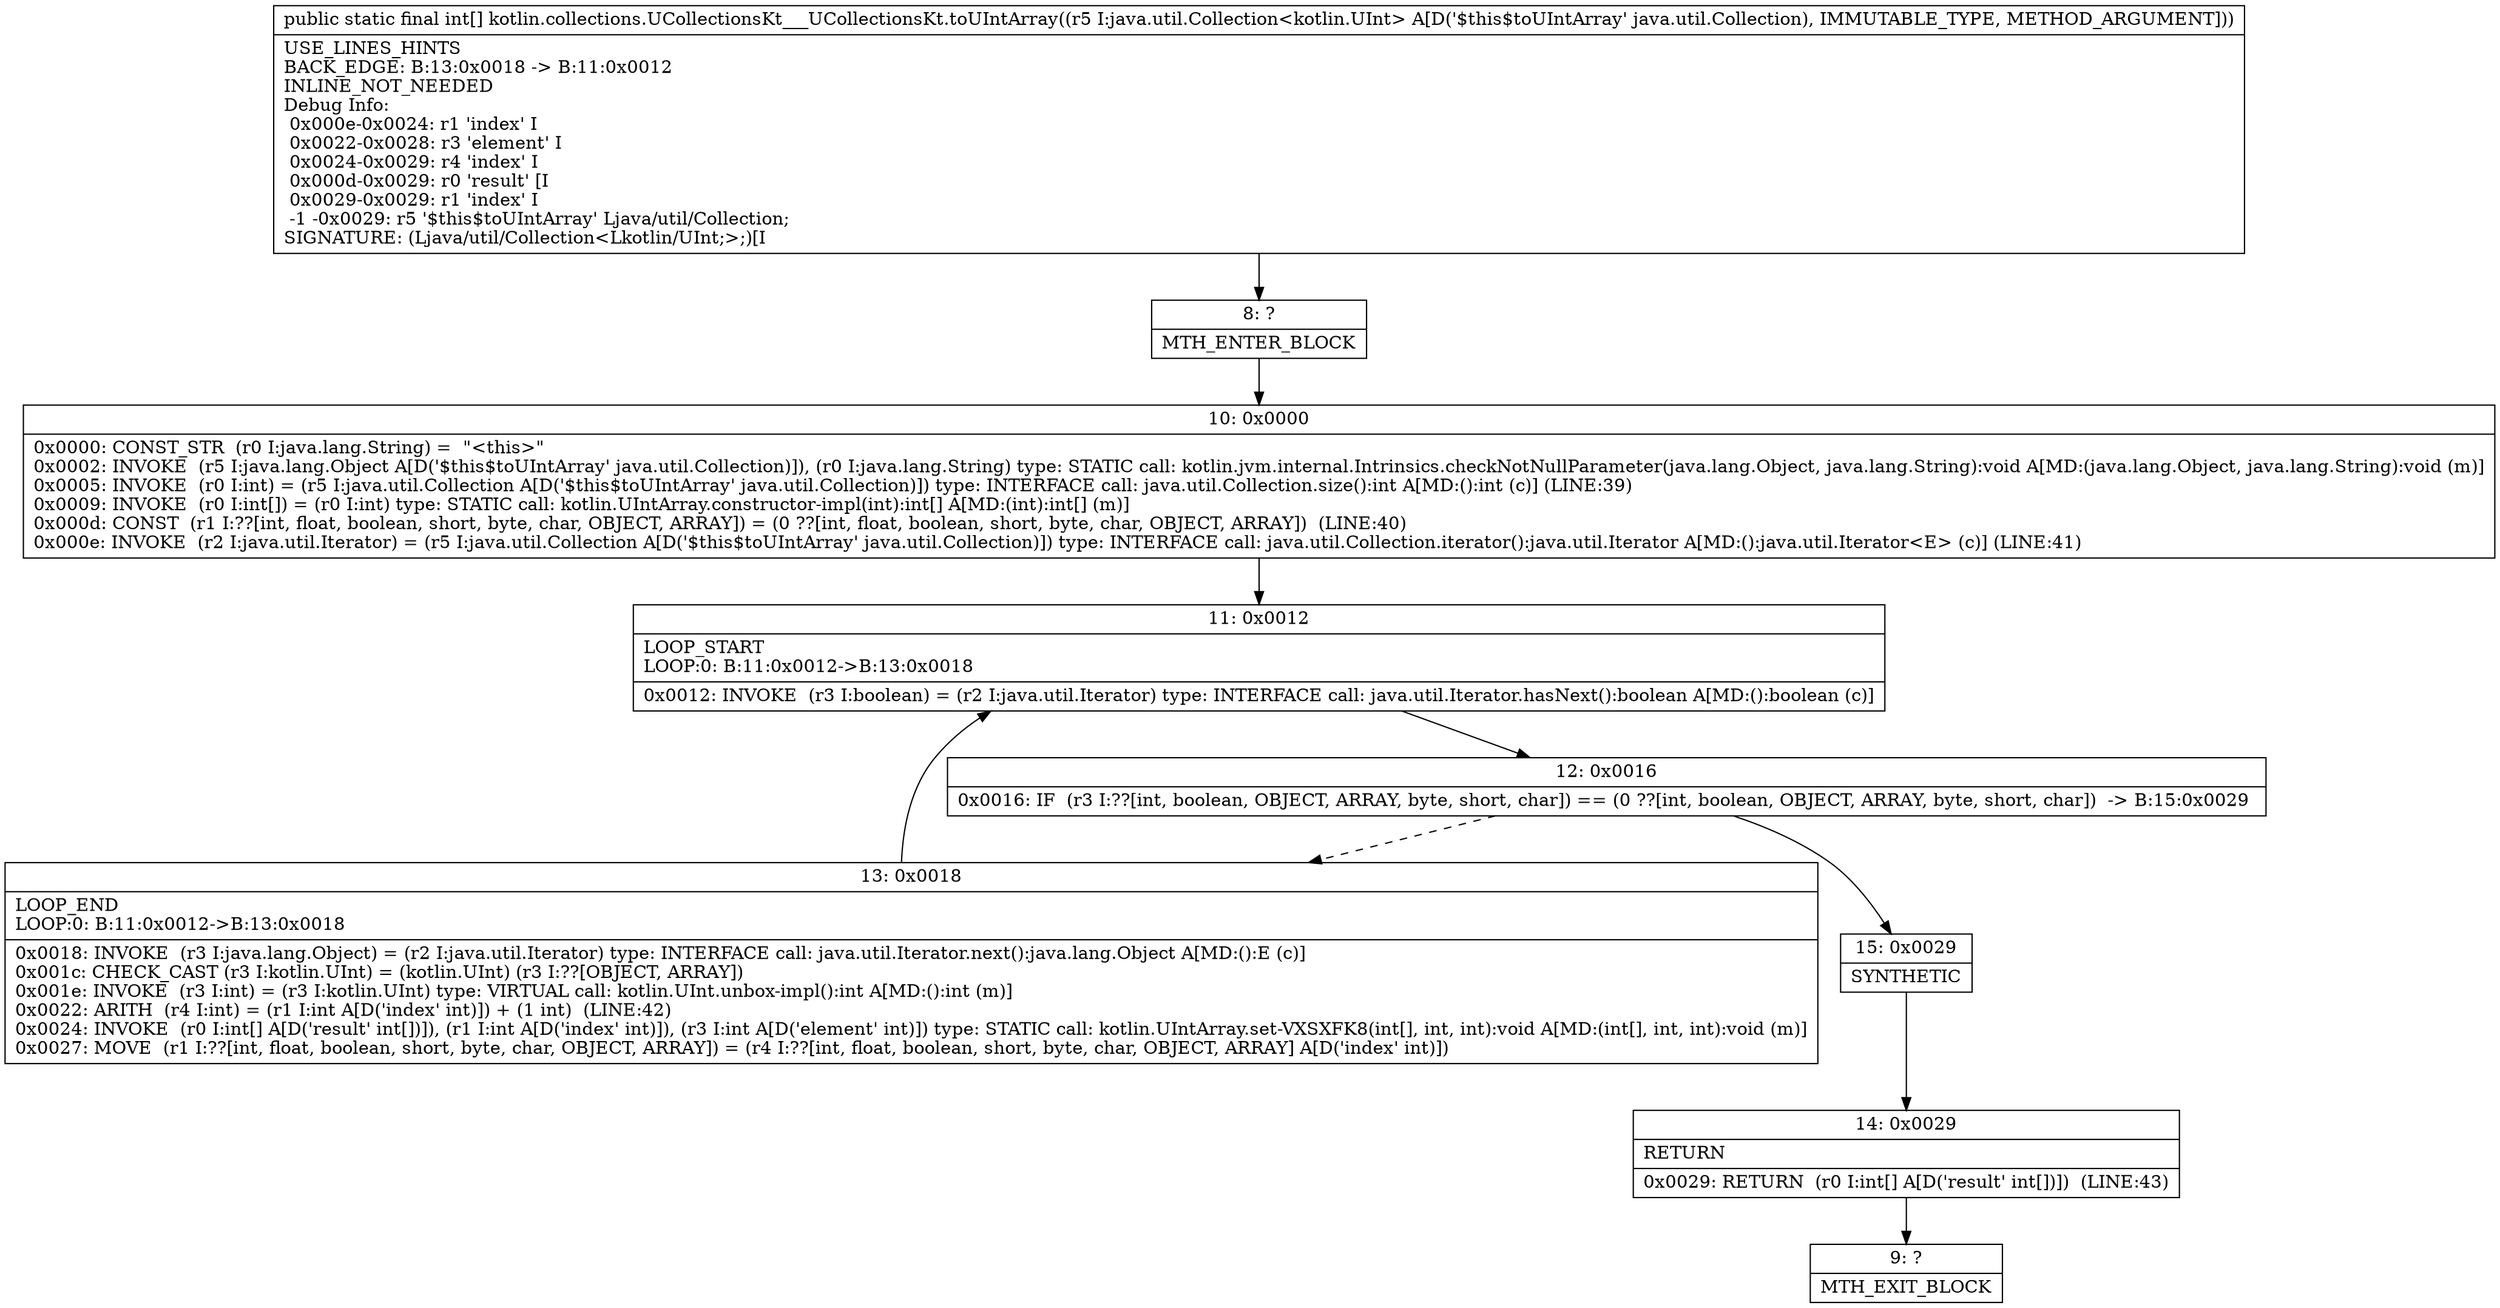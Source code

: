 digraph "CFG forkotlin.collections.UCollectionsKt___UCollectionsKt.toUIntArray(Ljava\/util\/Collection;)[I" {
Node_8 [shape=record,label="{8\:\ ?|MTH_ENTER_BLOCK\l}"];
Node_10 [shape=record,label="{10\:\ 0x0000|0x0000: CONST_STR  (r0 I:java.lang.String) =  \"\<this\>\" \l0x0002: INVOKE  (r5 I:java.lang.Object A[D('$this$toUIntArray' java.util.Collection)]), (r0 I:java.lang.String) type: STATIC call: kotlin.jvm.internal.Intrinsics.checkNotNullParameter(java.lang.Object, java.lang.String):void A[MD:(java.lang.Object, java.lang.String):void (m)]\l0x0005: INVOKE  (r0 I:int) = (r5 I:java.util.Collection A[D('$this$toUIntArray' java.util.Collection)]) type: INTERFACE call: java.util.Collection.size():int A[MD:():int (c)] (LINE:39)\l0x0009: INVOKE  (r0 I:int[]) = (r0 I:int) type: STATIC call: kotlin.UIntArray.constructor\-impl(int):int[] A[MD:(int):int[] (m)]\l0x000d: CONST  (r1 I:??[int, float, boolean, short, byte, char, OBJECT, ARRAY]) = (0 ??[int, float, boolean, short, byte, char, OBJECT, ARRAY])  (LINE:40)\l0x000e: INVOKE  (r2 I:java.util.Iterator) = (r5 I:java.util.Collection A[D('$this$toUIntArray' java.util.Collection)]) type: INTERFACE call: java.util.Collection.iterator():java.util.Iterator A[MD:():java.util.Iterator\<E\> (c)] (LINE:41)\l}"];
Node_11 [shape=record,label="{11\:\ 0x0012|LOOP_START\lLOOP:0: B:11:0x0012\-\>B:13:0x0018\l|0x0012: INVOKE  (r3 I:boolean) = (r2 I:java.util.Iterator) type: INTERFACE call: java.util.Iterator.hasNext():boolean A[MD:():boolean (c)]\l}"];
Node_12 [shape=record,label="{12\:\ 0x0016|0x0016: IF  (r3 I:??[int, boolean, OBJECT, ARRAY, byte, short, char]) == (0 ??[int, boolean, OBJECT, ARRAY, byte, short, char])  \-\> B:15:0x0029 \l}"];
Node_13 [shape=record,label="{13\:\ 0x0018|LOOP_END\lLOOP:0: B:11:0x0012\-\>B:13:0x0018\l|0x0018: INVOKE  (r3 I:java.lang.Object) = (r2 I:java.util.Iterator) type: INTERFACE call: java.util.Iterator.next():java.lang.Object A[MD:():E (c)]\l0x001c: CHECK_CAST (r3 I:kotlin.UInt) = (kotlin.UInt) (r3 I:??[OBJECT, ARRAY]) \l0x001e: INVOKE  (r3 I:int) = (r3 I:kotlin.UInt) type: VIRTUAL call: kotlin.UInt.unbox\-impl():int A[MD:():int (m)]\l0x0022: ARITH  (r4 I:int) = (r1 I:int A[D('index' int)]) + (1 int)  (LINE:42)\l0x0024: INVOKE  (r0 I:int[] A[D('result' int[])]), (r1 I:int A[D('index' int)]), (r3 I:int A[D('element' int)]) type: STATIC call: kotlin.UIntArray.set\-VXSXFK8(int[], int, int):void A[MD:(int[], int, int):void (m)]\l0x0027: MOVE  (r1 I:??[int, float, boolean, short, byte, char, OBJECT, ARRAY]) = (r4 I:??[int, float, boolean, short, byte, char, OBJECT, ARRAY] A[D('index' int)]) \l}"];
Node_15 [shape=record,label="{15\:\ 0x0029|SYNTHETIC\l}"];
Node_14 [shape=record,label="{14\:\ 0x0029|RETURN\l|0x0029: RETURN  (r0 I:int[] A[D('result' int[])])  (LINE:43)\l}"];
Node_9 [shape=record,label="{9\:\ ?|MTH_EXIT_BLOCK\l}"];
MethodNode[shape=record,label="{public static final int[] kotlin.collections.UCollectionsKt___UCollectionsKt.toUIntArray((r5 I:java.util.Collection\<kotlin.UInt\> A[D('$this$toUIntArray' java.util.Collection), IMMUTABLE_TYPE, METHOD_ARGUMENT]))  | USE_LINES_HINTS\lBACK_EDGE: B:13:0x0018 \-\> B:11:0x0012\lINLINE_NOT_NEEDED\lDebug Info:\l  0x000e\-0x0024: r1 'index' I\l  0x0022\-0x0028: r3 'element' I\l  0x0024\-0x0029: r4 'index' I\l  0x000d\-0x0029: r0 'result' [I\l  0x0029\-0x0029: r1 'index' I\l  \-1 \-0x0029: r5 '$this$toUIntArray' Ljava\/util\/Collection;\lSIGNATURE: (Ljava\/util\/Collection\<Lkotlin\/UInt;\>;)[I\l}"];
MethodNode -> Node_8;Node_8 -> Node_10;
Node_10 -> Node_11;
Node_11 -> Node_12;
Node_12 -> Node_13[style=dashed];
Node_12 -> Node_15;
Node_13 -> Node_11;
Node_15 -> Node_14;
Node_14 -> Node_9;
}


